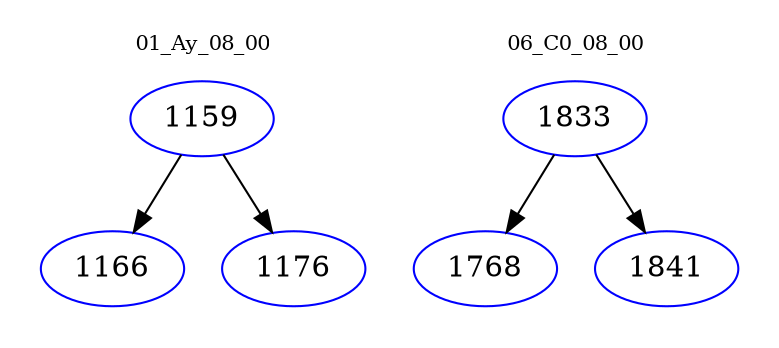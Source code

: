 digraph{
subgraph cluster_0 {
color = white
label = "01_Ay_08_00";
fontsize=10;
T0_1159 [label="1159", color="blue"]
T0_1159 -> T0_1166 [color="black"]
T0_1166 [label="1166", color="blue"]
T0_1159 -> T0_1176 [color="black"]
T0_1176 [label="1176", color="blue"]
}
subgraph cluster_1 {
color = white
label = "06_C0_08_00";
fontsize=10;
T1_1833 [label="1833", color="blue"]
T1_1833 -> T1_1768 [color="black"]
T1_1768 [label="1768", color="blue"]
T1_1833 -> T1_1841 [color="black"]
T1_1841 [label="1841", color="blue"]
}
}
